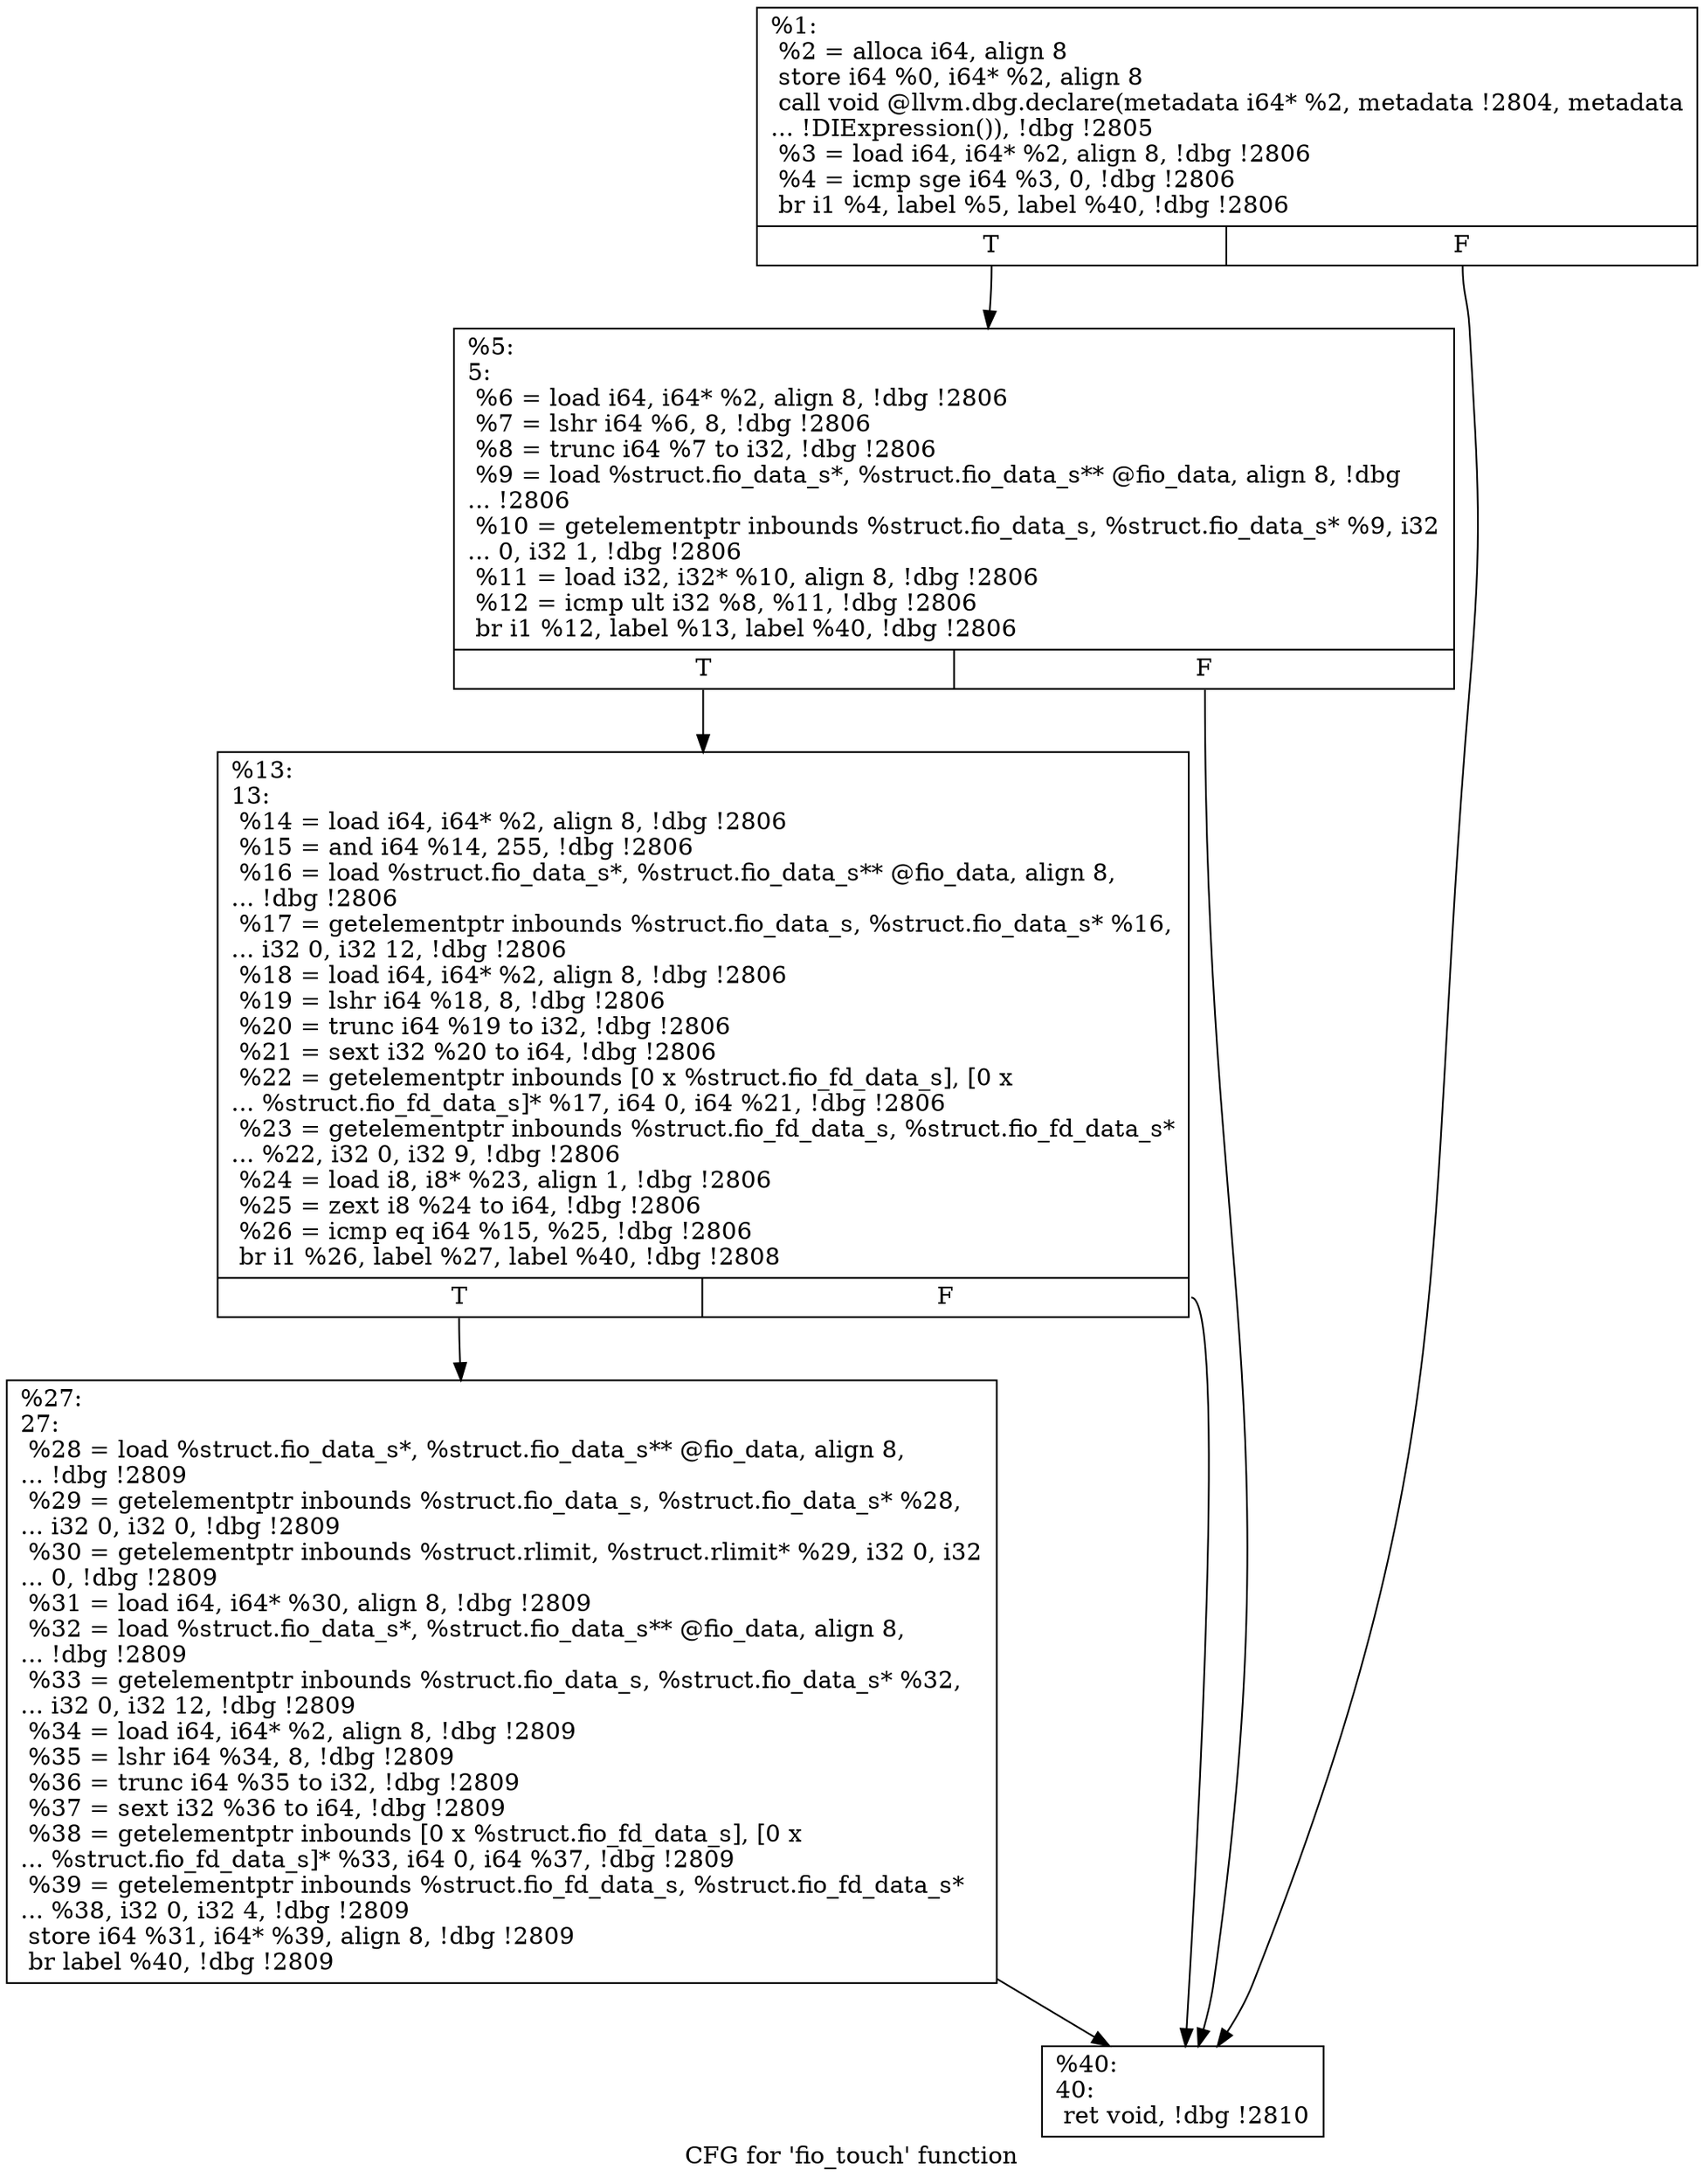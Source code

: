 digraph "CFG for 'fio_touch' function" {
	label="CFG for 'fio_touch' function";

	Node0x5568514ffb70 [shape=record,label="{%1:\l  %2 = alloca i64, align 8\l  store i64 %0, i64* %2, align 8\l  call void @llvm.dbg.declare(metadata i64* %2, metadata !2804, metadata\l... !DIExpression()), !dbg !2805\l  %3 = load i64, i64* %2, align 8, !dbg !2806\l  %4 = icmp sge i64 %3, 0, !dbg !2806\l  br i1 %4, label %5, label %40, !dbg !2806\l|{<s0>T|<s1>F}}"];
	Node0x5568514ffb70:s0 -> Node0x5568514ffc20;
	Node0x5568514ffb70:s1 -> Node0x5568514ffd10;
	Node0x5568514ffc20 [shape=record,label="{%5:\l5:                                                \l  %6 = load i64, i64* %2, align 8, !dbg !2806\l  %7 = lshr i64 %6, 8, !dbg !2806\l  %8 = trunc i64 %7 to i32, !dbg !2806\l  %9 = load %struct.fio_data_s*, %struct.fio_data_s** @fio_data, align 8, !dbg\l... !2806\l  %10 = getelementptr inbounds %struct.fio_data_s, %struct.fio_data_s* %9, i32\l... 0, i32 1, !dbg !2806\l  %11 = load i32, i32* %10, align 8, !dbg !2806\l  %12 = icmp ult i32 %8, %11, !dbg !2806\l  br i1 %12, label %13, label %40, !dbg !2806\l|{<s0>T|<s1>F}}"];
	Node0x5568514ffc20:s0 -> Node0x5568514ffc70;
	Node0x5568514ffc20:s1 -> Node0x5568514ffd10;
	Node0x5568514ffc70 [shape=record,label="{%13:\l13:                                               \l  %14 = load i64, i64* %2, align 8, !dbg !2806\l  %15 = and i64 %14, 255, !dbg !2806\l  %16 = load %struct.fio_data_s*, %struct.fio_data_s** @fio_data, align 8,\l... !dbg !2806\l  %17 = getelementptr inbounds %struct.fio_data_s, %struct.fio_data_s* %16,\l... i32 0, i32 12, !dbg !2806\l  %18 = load i64, i64* %2, align 8, !dbg !2806\l  %19 = lshr i64 %18, 8, !dbg !2806\l  %20 = trunc i64 %19 to i32, !dbg !2806\l  %21 = sext i32 %20 to i64, !dbg !2806\l  %22 = getelementptr inbounds [0 x %struct.fio_fd_data_s], [0 x\l... %struct.fio_fd_data_s]* %17, i64 0, i64 %21, !dbg !2806\l  %23 = getelementptr inbounds %struct.fio_fd_data_s, %struct.fio_fd_data_s*\l... %22, i32 0, i32 9, !dbg !2806\l  %24 = load i8, i8* %23, align 1, !dbg !2806\l  %25 = zext i8 %24 to i64, !dbg !2806\l  %26 = icmp eq i64 %15, %25, !dbg !2806\l  br i1 %26, label %27, label %40, !dbg !2808\l|{<s0>T|<s1>F}}"];
	Node0x5568514ffc70:s0 -> Node0x5568514ffcc0;
	Node0x5568514ffc70:s1 -> Node0x5568514ffd10;
	Node0x5568514ffcc0 [shape=record,label="{%27:\l27:                                               \l  %28 = load %struct.fio_data_s*, %struct.fio_data_s** @fio_data, align 8,\l... !dbg !2809\l  %29 = getelementptr inbounds %struct.fio_data_s, %struct.fio_data_s* %28,\l... i32 0, i32 0, !dbg !2809\l  %30 = getelementptr inbounds %struct.rlimit, %struct.rlimit* %29, i32 0, i32\l... 0, !dbg !2809\l  %31 = load i64, i64* %30, align 8, !dbg !2809\l  %32 = load %struct.fio_data_s*, %struct.fio_data_s** @fio_data, align 8,\l... !dbg !2809\l  %33 = getelementptr inbounds %struct.fio_data_s, %struct.fio_data_s* %32,\l... i32 0, i32 12, !dbg !2809\l  %34 = load i64, i64* %2, align 8, !dbg !2809\l  %35 = lshr i64 %34, 8, !dbg !2809\l  %36 = trunc i64 %35 to i32, !dbg !2809\l  %37 = sext i32 %36 to i64, !dbg !2809\l  %38 = getelementptr inbounds [0 x %struct.fio_fd_data_s], [0 x\l... %struct.fio_fd_data_s]* %33, i64 0, i64 %37, !dbg !2809\l  %39 = getelementptr inbounds %struct.fio_fd_data_s, %struct.fio_fd_data_s*\l... %38, i32 0, i32 4, !dbg !2809\l  store i64 %31, i64* %39, align 8, !dbg !2809\l  br label %40, !dbg !2809\l}"];
	Node0x5568514ffcc0 -> Node0x5568514ffd10;
	Node0x5568514ffd10 [shape=record,label="{%40:\l40:                                               \l  ret void, !dbg !2810\l}"];
}
